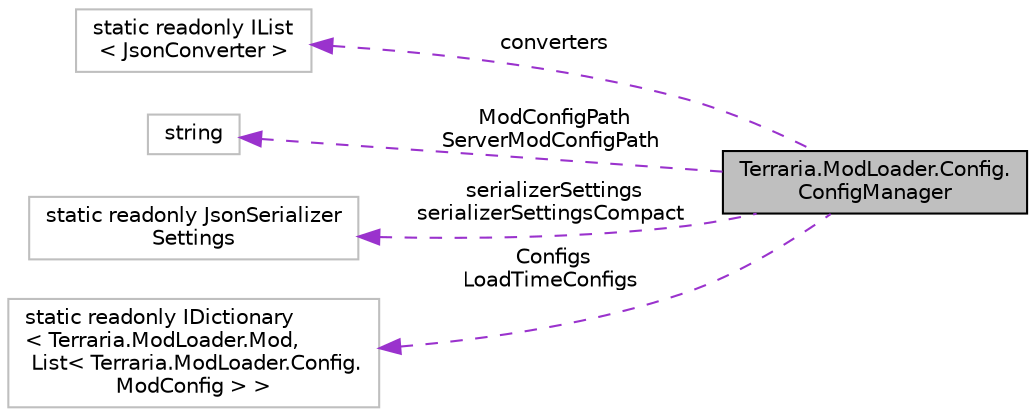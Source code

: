 digraph "Terraria.ModLoader.Config.ConfigManager"
{
  edge [fontname="Helvetica",fontsize="10",labelfontname="Helvetica",labelfontsize="10"];
  node [fontname="Helvetica",fontsize="10",shape=record];
  rankdir="LR";
  Node1 [label="Terraria.ModLoader.Config.\lConfigManager",height=0.2,width=0.4,color="black", fillcolor="grey75", style="filled", fontcolor="black"];
  Node2 -> Node1 [dir="back",color="darkorchid3",fontsize="10",style="dashed",label=" converters" ,fontname="Helvetica"];
  Node2 [label="static readonly IList\l\< JsonConverter \>",height=0.2,width=0.4,color="grey75", fillcolor="white", style="filled"];
  Node3 -> Node1 [dir="back",color="darkorchid3",fontsize="10",style="dashed",label=" ModConfigPath\nServerModConfigPath" ,fontname="Helvetica"];
  Node3 [label="string",height=0.2,width=0.4,color="grey75", fillcolor="white", style="filled"];
  Node4 -> Node1 [dir="back",color="darkorchid3",fontsize="10",style="dashed",label=" serializerSettings\nserializerSettingsCompact" ,fontname="Helvetica"];
  Node4 [label="static readonly JsonSerializer\lSettings",height=0.2,width=0.4,color="grey75", fillcolor="white", style="filled"];
  Node5 -> Node1 [dir="back",color="darkorchid3",fontsize="10",style="dashed",label=" Configs\nLoadTimeConfigs" ,fontname="Helvetica"];
  Node5 [label="static readonly IDictionary\l\< Terraria.ModLoader.Mod,\l List\< Terraria.ModLoader.Config.\lModConfig \> \>",height=0.2,width=0.4,color="grey75", fillcolor="white", style="filled"];
}
